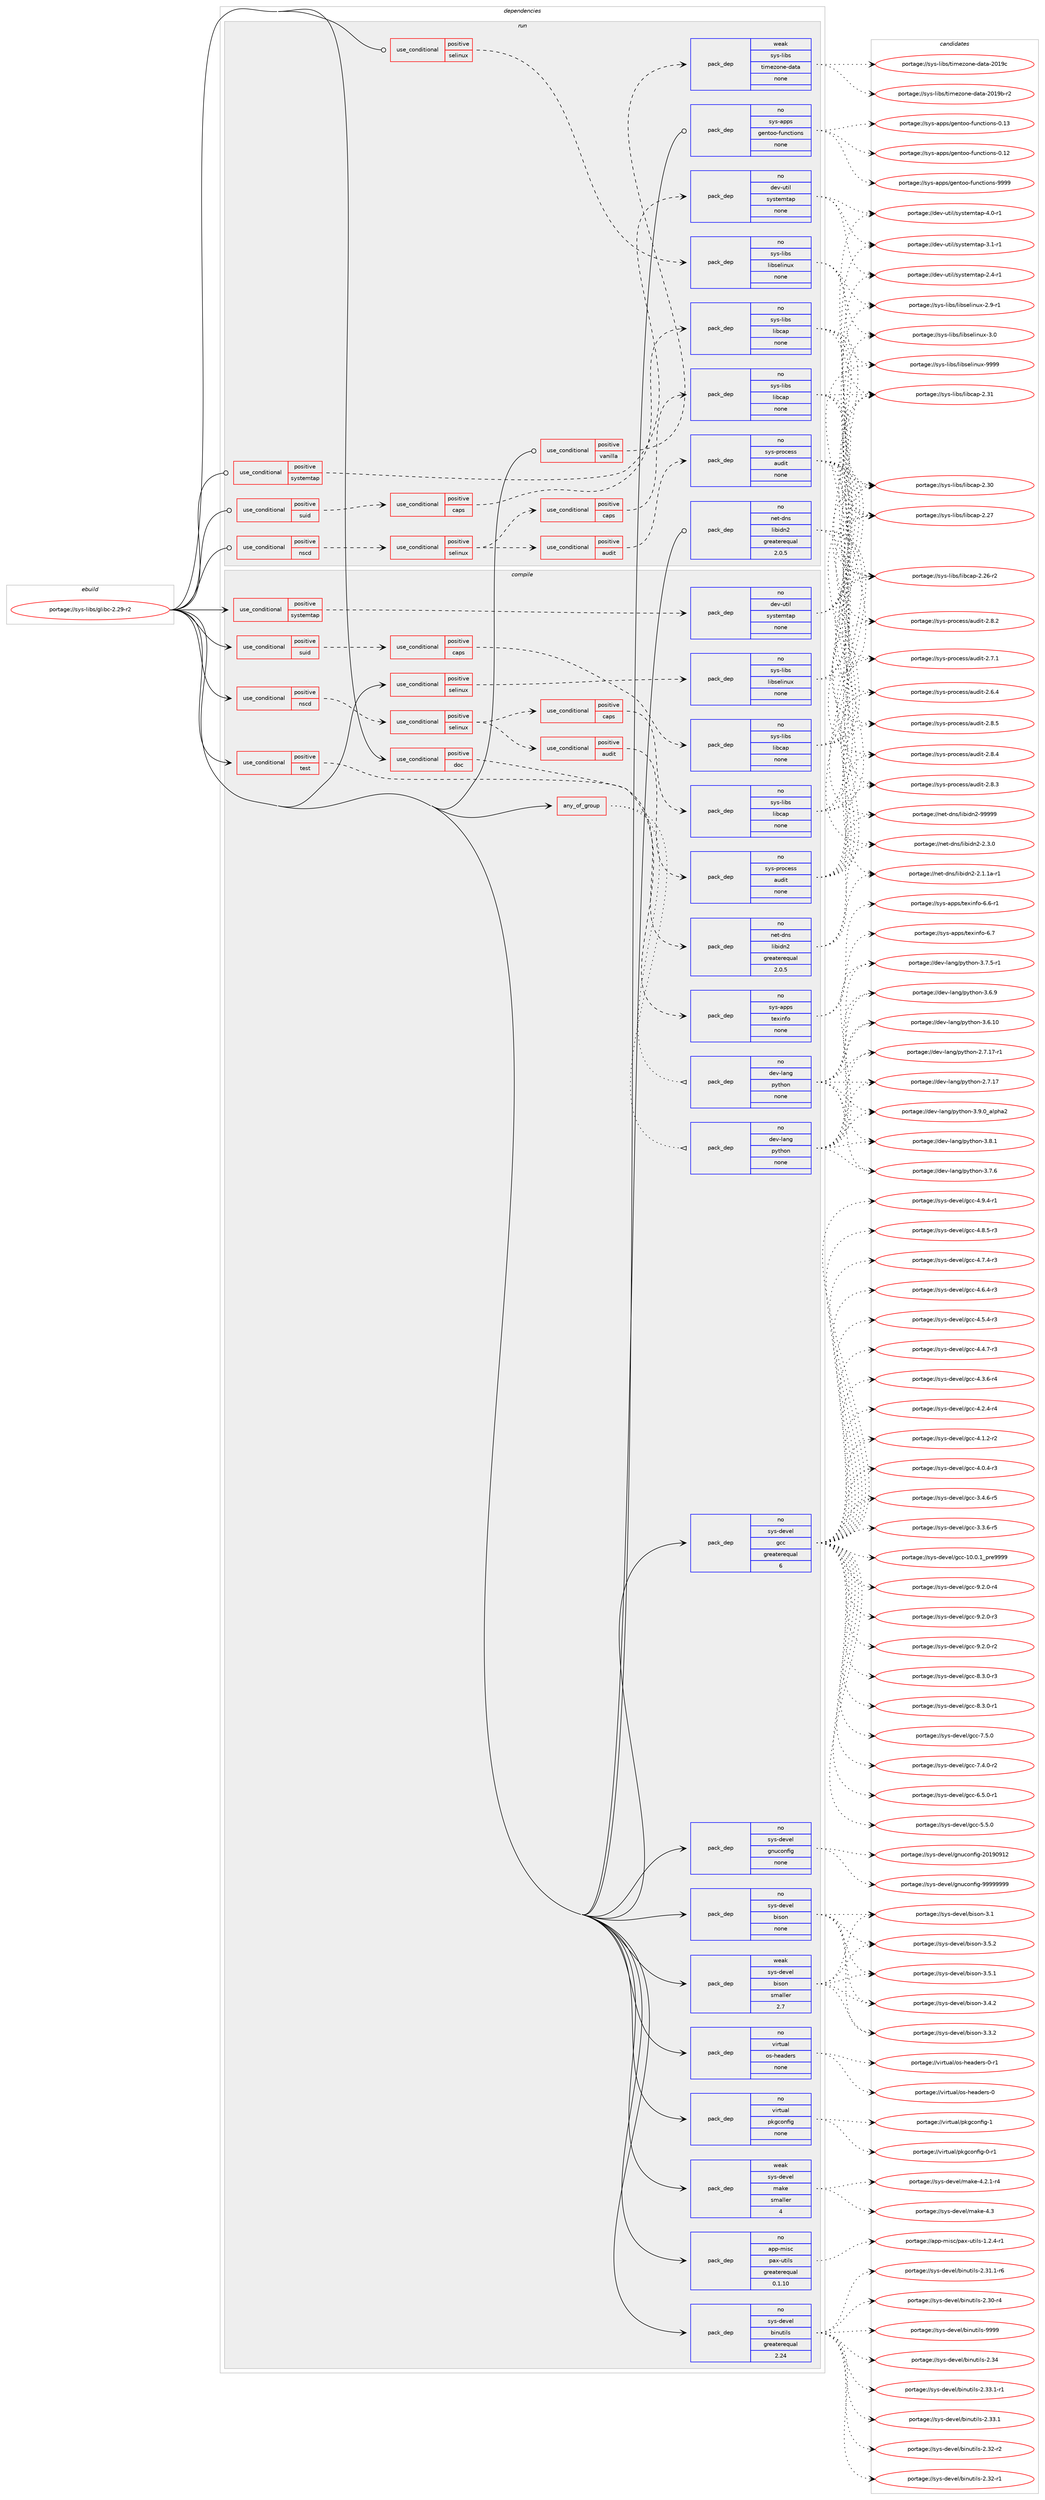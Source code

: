 digraph prolog {

# *************
# Graph options
# *************

newrank=true;
concentrate=true;
compound=true;
graph [rankdir=LR,fontname=Helvetica,fontsize=10,ranksep=1.5];#, ranksep=2.5, nodesep=0.2];
edge  [arrowhead=vee];
node  [fontname=Helvetica,fontsize=10];

# **********
# The ebuild
# **********

subgraph cluster_leftcol {
color=gray;
rank=same;
label=<<i>ebuild</i>>;
id [label="portage://sys-libs/glibc-2.29-r2", color=red, width=4, href="../sys-libs/glibc-2.29-r2.svg"];
}

# ****************
# The dependencies
# ****************

subgraph cluster_midcol {
color=gray;
label=<<i>dependencies</i>>;
subgraph cluster_compile {
fillcolor="#eeeeee";
style=filled;
label=<<i>compile</i>>;
subgraph any919 {
dependency43277 [label=<<TABLE BORDER="0" CELLBORDER="1" CELLSPACING="0" CELLPADDING="4"><TR><TD CELLPADDING="10">any_of_group</TD></TR></TABLE>>, shape=none, color=red];subgraph pack34028 {
dependency43278 [label=<<TABLE BORDER="0" CELLBORDER="1" CELLSPACING="0" CELLPADDING="4" WIDTH="220"><TR><TD ROWSPAN="6" CELLPADDING="30">pack_dep</TD></TR><TR><TD WIDTH="110">no</TD></TR><TR><TD>dev-lang</TD></TR><TR><TD>python</TD></TR><TR><TD>none</TD></TR><TR><TD></TD></TR></TABLE>>, shape=none, color=blue];
}
dependency43277:e -> dependency43278:w [weight=20,style="dotted",arrowhead="oinv"];
subgraph pack34029 {
dependency43279 [label=<<TABLE BORDER="0" CELLBORDER="1" CELLSPACING="0" CELLPADDING="4" WIDTH="220"><TR><TD ROWSPAN="6" CELLPADDING="30">pack_dep</TD></TR><TR><TD WIDTH="110">no</TD></TR><TR><TD>dev-lang</TD></TR><TR><TD>python</TD></TR><TR><TD>none</TD></TR><TR><TD></TD></TR></TABLE>>, shape=none, color=blue];
}
dependency43277:e -> dependency43279:w [weight=20,style="dotted",arrowhead="oinv"];
}
id:e -> dependency43277:w [weight=20,style="solid",arrowhead="vee"];
subgraph cond8274 {
dependency43280 [label=<<TABLE BORDER="0" CELLBORDER="1" CELLSPACING="0" CELLPADDING="4"><TR><TD ROWSPAN="3" CELLPADDING="10">use_conditional</TD></TR><TR><TD>positive</TD></TR><TR><TD>doc</TD></TR></TABLE>>, shape=none, color=red];
subgraph pack34030 {
dependency43281 [label=<<TABLE BORDER="0" CELLBORDER="1" CELLSPACING="0" CELLPADDING="4" WIDTH="220"><TR><TD ROWSPAN="6" CELLPADDING="30">pack_dep</TD></TR><TR><TD WIDTH="110">no</TD></TR><TR><TD>sys-apps</TD></TR><TR><TD>texinfo</TD></TR><TR><TD>none</TD></TR><TR><TD></TD></TR></TABLE>>, shape=none, color=blue];
}
dependency43280:e -> dependency43281:w [weight=20,style="dashed",arrowhead="vee"];
}
id:e -> dependency43280:w [weight=20,style="solid",arrowhead="vee"];
subgraph cond8275 {
dependency43282 [label=<<TABLE BORDER="0" CELLBORDER="1" CELLSPACING="0" CELLPADDING="4"><TR><TD ROWSPAN="3" CELLPADDING="10">use_conditional</TD></TR><TR><TD>positive</TD></TR><TR><TD>nscd</TD></TR></TABLE>>, shape=none, color=red];
subgraph cond8276 {
dependency43283 [label=<<TABLE BORDER="0" CELLBORDER="1" CELLSPACING="0" CELLPADDING="4"><TR><TD ROWSPAN="3" CELLPADDING="10">use_conditional</TD></TR><TR><TD>positive</TD></TR><TR><TD>selinux</TD></TR></TABLE>>, shape=none, color=red];
subgraph cond8277 {
dependency43284 [label=<<TABLE BORDER="0" CELLBORDER="1" CELLSPACING="0" CELLPADDING="4"><TR><TD ROWSPAN="3" CELLPADDING="10">use_conditional</TD></TR><TR><TD>positive</TD></TR><TR><TD>audit</TD></TR></TABLE>>, shape=none, color=red];
subgraph pack34031 {
dependency43285 [label=<<TABLE BORDER="0" CELLBORDER="1" CELLSPACING="0" CELLPADDING="4" WIDTH="220"><TR><TD ROWSPAN="6" CELLPADDING="30">pack_dep</TD></TR><TR><TD WIDTH="110">no</TD></TR><TR><TD>sys-process</TD></TR><TR><TD>audit</TD></TR><TR><TD>none</TD></TR><TR><TD></TD></TR></TABLE>>, shape=none, color=blue];
}
dependency43284:e -> dependency43285:w [weight=20,style="dashed",arrowhead="vee"];
}
dependency43283:e -> dependency43284:w [weight=20,style="dashed",arrowhead="vee"];
subgraph cond8278 {
dependency43286 [label=<<TABLE BORDER="0" CELLBORDER="1" CELLSPACING="0" CELLPADDING="4"><TR><TD ROWSPAN="3" CELLPADDING="10">use_conditional</TD></TR><TR><TD>positive</TD></TR><TR><TD>caps</TD></TR></TABLE>>, shape=none, color=red];
subgraph pack34032 {
dependency43287 [label=<<TABLE BORDER="0" CELLBORDER="1" CELLSPACING="0" CELLPADDING="4" WIDTH="220"><TR><TD ROWSPAN="6" CELLPADDING="30">pack_dep</TD></TR><TR><TD WIDTH="110">no</TD></TR><TR><TD>sys-libs</TD></TR><TR><TD>libcap</TD></TR><TR><TD>none</TD></TR><TR><TD></TD></TR></TABLE>>, shape=none, color=blue];
}
dependency43286:e -> dependency43287:w [weight=20,style="dashed",arrowhead="vee"];
}
dependency43283:e -> dependency43286:w [weight=20,style="dashed",arrowhead="vee"];
}
dependency43282:e -> dependency43283:w [weight=20,style="dashed",arrowhead="vee"];
}
id:e -> dependency43282:w [weight=20,style="solid",arrowhead="vee"];
subgraph cond8279 {
dependency43288 [label=<<TABLE BORDER="0" CELLBORDER="1" CELLSPACING="0" CELLPADDING="4"><TR><TD ROWSPAN="3" CELLPADDING="10">use_conditional</TD></TR><TR><TD>positive</TD></TR><TR><TD>selinux</TD></TR></TABLE>>, shape=none, color=red];
subgraph pack34033 {
dependency43289 [label=<<TABLE BORDER="0" CELLBORDER="1" CELLSPACING="0" CELLPADDING="4" WIDTH="220"><TR><TD ROWSPAN="6" CELLPADDING="30">pack_dep</TD></TR><TR><TD WIDTH="110">no</TD></TR><TR><TD>sys-libs</TD></TR><TR><TD>libselinux</TD></TR><TR><TD>none</TD></TR><TR><TD></TD></TR></TABLE>>, shape=none, color=blue];
}
dependency43288:e -> dependency43289:w [weight=20,style="dashed",arrowhead="vee"];
}
id:e -> dependency43288:w [weight=20,style="solid",arrowhead="vee"];
subgraph cond8280 {
dependency43290 [label=<<TABLE BORDER="0" CELLBORDER="1" CELLSPACING="0" CELLPADDING="4"><TR><TD ROWSPAN="3" CELLPADDING="10">use_conditional</TD></TR><TR><TD>positive</TD></TR><TR><TD>suid</TD></TR></TABLE>>, shape=none, color=red];
subgraph cond8281 {
dependency43291 [label=<<TABLE BORDER="0" CELLBORDER="1" CELLSPACING="0" CELLPADDING="4"><TR><TD ROWSPAN="3" CELLPADDING="10">use_conditional</TD></TR><TR><TD>positive</TD></TR><TR><TD>caps</TD></TR></TABLE>>, shape=none, color=red];
subgraph pack34034 {
dependency43292 [label=<<TABLE BORDER="0" CELLBORDER="1" CELLSPACING="0" CELLPADDING="4" WIDTH="220"><TR><TD ROWSPAN="6" CELLPADDING="30">pack_dep</TD></TR><TR><TD WIDTH="110">no</TD></TR><TR><TD>sys-libs</TD></TR><TR><TD>libcap</TD></TR><TR><TD>none</TD></TR><TR><TD></TD></TR></TABLE>>, shape=none, color=blue];
}
dependency43291:e -> dependency43292:w [weight=20,style="dashed",arrowhead="vee"];
}
dependency43290:e -> dependency43291:w [weight=20,style="dashed",arrowhead="vee"];
}
id:e -> dependency43290:w [weight=20,style="solid",arrowhead="vee"];
subgraph cond8282 {
dependency43293 [label=<<TABLE BORDER="0" CELLBORDER="1" CELLSPACING="0" CELLPADDING="4"><TR><TD ROWSPAN="3" CELLPADDING="10">use_conditional</TD></TR><TR><TD>positive</TD></TR><TR><TD>systemtap</TD></TR></TABLE>>, shape=none, color=red];
subgraph pack34035 {
dependency43294 [label=<<TABLE BORDER="0" CELLBORDER="1" CELLSPACING="0" CELLPADDING="4" WIDTH="220"><TR><TD ROWSPAN="6" CELLPADDING="30">pack_dep</TD></TR><TR><TD WIDTH="110">no</TD></TR><TR><TD>dev-util</TD></TR><TR><TD>systemtap</TD></TR><TR><TD>none</TD></TR><TR><TD></TD></TR></TABLE>>, shape=none, color=blue];
}
dependency43293:e -> dependency43294:w [weight=20,style="dashed",arrowhead="vee"];
}
id:e -> dependency43293:w [weight=20,style="solid",arrowhead="vee"];
subgraph cond8283 {
dependency43295 [label=<<TABLE BORDER="0" CELLBORDER="1" CELLSPACING="0" CELLPADDING="4"><TR><TD ROWSPAN="3" CELLPADDING="10">use_conditional</TD></TR><TR><TD>positive</TD></TR><TR><TD>test</TD></TR></TABLE>>, shape=none, color=red];
subgraph pack34036 {
dependency43296 [label=<<TABLE BORDER="0" CELLBORDER="1" CELLSPACING="0" CELLPADDING="4" WIDTH="220"><TR><TD ROWSPAN="6" CELLPADDING="30">pack_dep</TD></TR><TR><TD WIDTH="110">no</TD></TR><TR><TD>net-dns</TD></TR><TR><TD>libidn2</TD></TR><TR><TD>greaterequal</TD></TR><TR><TD>2.0.5</TD></TR></TABLE>>, shape=none, color=blue];
}
dependency43295:e -> dependency43296:w [weight=20,style="dashed",arrowhead="vee"];
}
id:e -> dependency43295:w [weight=20,style="solid",arrowhead="vee"];
subgraph pack34037 {
dependency43297 [label=<<TABLE BORDER="0" CELLBORDER="1" CELLSPACING="0" CELLPADDING="4" WIDTH="220"><TR><TD ROWSPAN="6" CELLPADDING="30">pack_dep</TD></TR><TR><TD WIDTH="110">no</TD></TR><TR><TD>app-misc</TD></TR><TR><TD>pax-utils</TD></TR><TR><TD>greaterequal</TD></TR><TR><TD>0.1.10</TD></TR></TABLE>>, shape=none, color=blue];
}
id:e -> dependency43297:w [weight=20,style="solid",arrowhead="vee"];
subgraph pack34038 {
dependency43298 [label=<<TABLE BORDER="0" CELLBORDER="1" CELLSPACING="0" CELLPADDING="4" WIDTH="220"><TR><TD ROWSPAN="6" CELLPADDING="30">pack_dep</TD></TR><TR><TD WIDTH="110">no</TD></TR><TR><TD>sys-devel</TD></TR><TR><TD>binutils</TD></TR><TR><TD>greaterequal</TD></TR><TR><TD>2.24</TD></TR></TABLE>>, shape=none, color=blue];
}
id:e -> dependency43298:w [weight=20,style="solid",arrowhead="vee"];
subgraph pack34039 {
dependency43299 [label=<<TABLE BORDER="0" CELLBORDER="1" CELLSPACING="0" CELLPADDING="4" WIDTH="220"><TR><TD ROWSPAN="6" CELLPADDING="30">pack_dep</TD></TR><TR><TD WIDTH="110">no</TD></TR><TR><TD>sys-devel</TD></TR><TR><TD>bison</TD></TR><TR><TD>none</TD></TR><TR><TD></TD></TR></TABLE>>, shape=none, color=blue];
}
id:e -> dependency43299:w [weight=20,style="solid",arrowhead="vee"];
subgraph pack34040 {
dependency43300 [label=<<TABLE BORDER="0" CELLBORDER="1" CELLSPACING="0" CELLPADDING="4" WIDTH="220"><TR><TD ROWSPAN="6" CELLPADDING="30">pack_dep</TD></TR><TR><TD WIDTH="110">no</TD></TR><TR><TD>sys-devel</TD></TR><TR><TD>gcc</TD></TR><TR><TD>greaterequal</TD></TR><TR><TD>6</TD></TR></TABLE>>, shape=none, color=blue];
}
id:e -> dependency43300:w [weight=20,style="solid",arrowhead="vee"];
subgraph pack34041 {
dependency43301 [label=<<TABLE BORDER="0" CELLBORDER="1" CELLSPACING="0" CELLPADDING="4" WIDTH="220"><TR><TD ROWSPAN="6" CELLPADDING="30">pack_dep</TD></TR><TR><TD WIDTH="110">no</TD></TR><TR><TD>sys-devel</TD></TR><TR><TD>gnuconfig</TD></TR><TR><TD>none</TD></TR><TR><TD></TD></TR></TABLE>>, shape=none, color=blue];
}
id:e -> dependency43301:w [weight=20,style="solid",arrowhead="vee"];
subgraph pack34042 {
dependency43302 [label=<<TABLE BORDER="0" CELLBORDER="1" CELLSPACING="0" CELLPADDING="4" WIDTH="220"><TR><TD ROWSPAN="6" CELLPADDING="30">pack_dep</TD></TR><TR><TD WIDTH="110">no</TD></TR><TR><TD>virtual</TD></TR><TR><TD>os-headers</TD></TR><TR><TD>none</TD></TR><TR><TD></TD></TR></TABLE>>, shape=none, color=blue];
}
id:e -> dependency43302:w [weight=20,style="solid",arrowhead="vee"];
subgraph pack34043 {
dependency43303 [label=<<TABLE BORDER="0" CELLBORDER="1" CELLSPACING="0" CELLPADDING="4" WIDTH="220"><TR><TD ROWSPAN="6" CELLPADDING="30">pack_dep</TD></TR><TR><TD WIDTH="110">no</TD></TR><TR><TD>virtual</TD></TR><TR><TD>pkgconfig</TD></TR><TR><TD>none</TD></TR><TR><TD></TD></TR></TABLE>>, shape=none, color=blue];
}
id:e -> dependency43303:w [weight=20,style="solid",arrowhead="vee"];
subgraph pack34044 {
dependency43304 [label=<<TABLE BORDER="0" CELLBORDER="1" CELLSPACING="0" CELLPADDING="4" WIDTH="220"><TR><TD ROWSPAN="6" CELLPADDING="30">pack_dep</TD></TR><TR><TD WIDTH="110">weak</TD></TR><TR><TD>sys-devel</TD></TR><TR><TD>bison</TD></TR><TR><TD>smaller</TD></TR><TR><TD>2.7</TD></TR></TABLE>>, shape=none, color=blue];
}
id:e -> dependency43304:w [weight=20,style="solid",arrowhead="vee"];
subgraph pack34045 {
dependency43305 [label=<<TABLE BORDER="0" CELLBORDER="1" CELLSPACING="0" CELLPADDING="4" WIDTH="220"><TR><TD ROWSPAN="6" CELLPADDING="30">pack_dep</TD></TR><TR><TD WIDTH="110">weak</TD></TR><TR><TD>sys-devel</TD></TR><TR><TD>make</TD></TR><TR><TD>smaller</TD></TR><TR><TD>4</TD></TR></TABLE>>, shape=none, color=blue];
}
id:e -> dependency43305:w [weight=20,style="solid",arrowhead="vee"];
}
subgraph cluster_compileandrun {
fillcolor="#eeeeee";
style=filled;
label=<<i>compile and run</i>>;
}
subgraph cluster_run {
fillcolor="#eeeeee";
style=filled;
label=<<i>run</i>>;
subgraph cond8284 {
dependency43306 [label=<<TABLE BORDER="0" CELLBORDER="1" CELLSPACING="0" CELLPADDING="4"><TR><TD ROWSPAN="3" CELLPADDING="10">use_conditional</TD></TR><TR><TD>positive</TD></TR><TR><TD>nscd</TD></TR></TABLE>>, shape=none, color=red];
subgraph cond8285 {
dependency43307 [label=<<TABLE BORDER="0" CELLBORDER="1" CELLSPACING="0" CELLPADDING="4"><TR><TD ROWSPAN="3" CELLPADDING="10">use_conditional</TD></TR><TR><TD>positive</TD></TR><TR><TD>selinux</TD></TR></TABLE>>, shape=none, color=red];
subgraph cond8286 {
dependency43308 [label=<<TABLE BORDER="0" CELLBORDER="1" CELLSPACING="0" CELLPADDING="4"><TR><TD ROWSPAN="3" CELLPADDING="10">use_conditional</TD></TR><TR><TD>positive</TD></TR><TR><TD>audit</TD></TR></TABLE>>, shape=none, color=red];
subgraph pack34046 {
dependency43309 [label=<<TABLE BORDER="0" CELLBORDER="1" CELLSPACING="0" CELLPADDING="4" WIDTH="220"><TR><TD ROWSPAN="6" CELLPADDING="30">pack_dep</TD></TR><TR><TD WIDTH="110">no</TD></TR><TR><TD>sys-process</TD></TR><TR><TD>audit</TD></TR><TR><TD>none</TD></TR><TR><TD></TD></TR></TABLE>>, shape=none, color=blue];
}
dependency43308:e -> dependency43309:w [weight=20,style="dashed",arrowhead="vee"];
}
dependency43307:e -> dependency43308:w [weight=20,style="dashed",arrowhead="vee"];
subgraph cond8287 {
dependency43310 [label=<<TABLE BORDER="0" CELLBORDER="1" CELLSPACING="0" CELLPADDING="4"><TR><TD ROWSPAN="3" CELLPADDING="10">use_conditional</TD></TR><TR><TD>positive</TD></TR><TR><TD>caps</TD></TR></TABLE>>, shape=none, color=red];
subgraph pack34047 {
dependency43311 [label=<<TABLE BORDER="0" CELLBORDER="1" CELLSPACING="0" CELLPADDING="4" WIDTH="220"><TR><TD ROWSPAN="6" CELLPADDING="30">pack_dep</TD></TR><TR><TD WIDTH="110">no</TD></TR><TR><TD>sys-libs</TD></TR><TR><TD>libcap</TD></TR><TR><TD>none</TD></TR><TR><TD></TD></TR></TABLE>>, shape=none, color=blue];
}
dependency43310:e -> dependency43311:w [weight=20,style="dashed",arrowhead="vee"];
}
dependency43307:e -> dependency43310:w [weight=20,style="dashed",arrowhead="vee"];
}
dependency43306:e -> dependency43307:w [weight=20,style="dashed",arrowhead="vee"];
}
id:e -> dependency43306:w [weight=20,style="solid",arrowhead="odot"];
subgraph cond8288 {
dependency43312 [label=<<TABLE BORDER="0" CELLBORDER="1" CELLSPACING="0" CELLPADDING="4"><TR><TD ROWSPAN="3" CELLPADDING="10">use_conditional</TD></TR><TR><TD>positive</TD></TR><TR><TD>selinux</TD></TR></TABLE>>, shape=none, color=red];
subgraph pack34048 {
dependency43313 [label=<<TABLE BORDER="0" CELLBORDER="1" CELLSPACING="0" CELLPADDING="4" WIDTH="220"><TR><TD ROWSPAN="6" CELLPADDING="30">pack_dep</TD></TR><TR><TD WIDTH="110">no</TD></TR><TR><TD>sys-libs</TD></TR><TR><TD>libselinux</TD></TR><TR><TD>none</TD></TR><TR><TD></TD></TR></TABLE>>, shape=none, color=blue];
}
dependency43312:e -> dependency43313:w [weight=20,style="dashed",arrowhead="vee"];
}
id:e -> dependency43312:w [weight=20,style="solid",arrowhead="odot"];
subgraph cond8289 {
dependency43314 [label=<<TABLE BORDER="0" CELLBORDER="1" CELLSPACING="0" CELLPADDING="4"><TR><TD ROWSPAN="3" CELLPADDING="10">use_conditional</TD></TR><TR><TD>positive</TD></TR><TR><TD>suid</TD></TR></TABLE>>, shape=none, color=red];
subgraph cond8290 {
dependency43315 [label=<<TABLE BORDER="0" CELLBORDER="1" CELLSPACING="0" CELLPADDING="4"><TR><TD ROWSPAN="3" CELLPADDING="10">use_conditional</TD></TR><TR><TD>positive</TD></TR><TR><TD>caps</TD></TR></TABLE>>, shape=none, color=red];
subgraph pack34049 {
dependency43316 [label=<<TABLE BORDER="0" CELLBORDER="1" CELLSPACING="0" CELLPADDING="4" WIDTH="220"><TR><TD ROWSPAN="6" CELLPADDING="30">pack_dep</TD></TR><TR><TD WIDTH="110">no</TD></TR><TR><TD>sys-libs</TD></TR><TR><TD>libcap</TD></TR><TR><TD>none</TD></TR><TR><TD></TD></TR></TABLE>>, shape=none, color=blue];
}
dependency43315:e -> dependency43316:w [weight=20,style="dashed",arrowhead="vee"];
}
dependency43314:e -> dependency43315:w [weight=20,style="dashed",arrowhead="vee"];
}
id:e -> dependency43314:w [weight=20,style="solid",arrowhead="odot"];
subgraph cond8291 {
dependency43317 [label=<<TABLE BORDER="0" CELLBORDER="1" CELLSPACING="0" CELLPADDING="4"><TR><TD ROWSPAN="3" CELLPADDING="10">use_conditional</TD></TR><TR><TD>positive</TD></TR><TR><TD>systemtap</TD></TR></TABLE>>, shape=none, color=red];
subgraph pack34050 {
dependency43318 [label=<<TABLE BORDER="0" CELLBORDER="1" CELLSPACING="0" CELLPADDING="4" WIDTH="220"><TR><TD ROWSPAN="6" CELLPADDING="30">pack_dep</TD></TR><TR><TD WIDTH="110">no</TD></TR><TR><TD>dev-util</TD></TR><TR><TD>systemtap</TD></TR><TR><TD>none</TD></TR><TR><TD></TD></TR></TABLE>>, shape=none, color=blue];
}
dependency43317:e -> dependency43318:w [weight=20,style="dashed",arrowhead="vee"];
}
id:e -> dependency43317:w [weight=20,style="solid",arrowhead="odot"];
subgraph cond8292 {
dependency43319 [label=<<TABLE BORDER="0" CELLBORDER="1" CELLSPACING="0" CELLPADDING="4"><TR><TD ROWSPAN="3" CELLPADDING="10">use_conditional</TD></TR><TR><TD>positive</TD></TR><TR><TD>vanilla</TD></TR></TABLE>>, shape=none, color=red];
subgraph pack34051 {
dependency43320 [label=<<TABLE BORDER="0" CELLBORDER="1" CELLSPACING="0" CELLPADDING="4" WIDTH="220"><TR><TD ROWSPAN="6" CELLPADDING="30">pack_dep</TD></TR><TR><TD WIDTH="110">weak</TD></TR><TR><TD>sys-libs</TD></TR><TR><TD>timezone-data</TD></TR><TR><TD>none</TD></TR><TR><TD></TD></TR></TABLE>>, shape=none, color=blue];
}
dependency43319:e -> dependency43320:w [weight=20,style="dashed",arrowhead="vee"];
}
id:e -> dependency43319:w [weight=20,style="solid",arrowhead="odot"];
subgraph pack34052 {
dependency43321 [label=<<TABLE BORDER="0" CELLBORDER="1" CELLSPACING="0" CELLPADDING="4" WIDTH="220"><TR><TD ROWSPAN="6" CELLPADDING="30">pack_dep</TD></TR><TR><TD WIDTH="110">no</TD></TR><TR><TD>net-dns</TD></TR><TR><TD>libidn2</TD></TR><TR><TD>greaterequal</TD></TR><TR><TD>2.0.5</TD></TR></TABLE>>, shape=none, color=blue];
}
id:e -> dependency43321:w [weight=20,style="solid",arrowhead="odot"];
subgraph pack34053 {
dependency43322 [label=<<TABLE BORDER="0" CELLBORDER="1" CELLSPACING="0" CELLPADDING="4" WIDTH="220"><TR><TD ROWSPAN="6" CELLPADDING="30">pack_dep</TD></TR><TR><TD WIDTH="110">no</TD></TR><TR><TD>sys-apps</TD></TR><TR><TD>gentoo-functions</TD></TR><TR><TD>none</TD></TR><TR><TD></TD></TR></TABLE>>, shape=none, color=blue];
}
id:e -> dependency43322:w [weight=20,style="solid",arrowhead="odot"];
}
}

# **************
# The candidates
# **************

subgraph cluster_choices {
rank=same;
color=gray;
label=<<i>candidates</i>>;

subgraph choice34028 {
color=black;
nodesep=1;
choice10010111845108971101034711212111610411111045514657464895971081121049750 [label="portage://dev-lang/python-3.9.0_alpha2", color=red, width=4,href="../dev-lang/python-3.9.0_alpha2.svg"];
choice100101118451089711010347112121116104111110455146564649 [label="portage://dev-lang/python-3.8.1", color=red, width=4,href="../dev-lang/python-3.8.1.svg"];
choice100101118451089711010347112121116104111110455146554654 [label="portage://dev-lang/python-3.7.6", color=red, width=4,href="../dev-lang/python-3.7.6.svg"];
choice1001011184510897110103471121211161041111104551465546534511449 [label="portage://dev-lang/python-3.7.5-r1", color=red, width=4,href="../dev-lang/python-3.7.5-r1.svg"];
choice100101118451089711010347112121116104111110455146544657 [label="portage://dev-lang/python-3.6.9", color=red, width=4,href="../dev-lang/python-3.6.9.svg"];
choice10010111845108971101034711212111610411111045514654464948 [label="portage://dev-lang/python-3.6.10", color=red, width=4,href="../dev-lang/python-3.6.10.svg"];
choice100101118451089711010347112121116104111110455046554649554511449 [label="portage://dev-lang/python-2.7.17-r1", color=red, width=4,href="../dev-lang/python-2.7.17-r1.svg"];
choice10010111845108971101034711212111610411111045504655464955 [label="portage://dev-lang/python-2.7.17", color=red, width=4,href="../dev-lang/python-2.7.17.svg"];
dependency43278:e -> choice10010111845108971101034711212111610411111045514657464895971081121049750:w [style=dotted,weight="100"];
dependency43278:e -> choice100101118451089711010347112121116104111110455146564649:w [style=dotted,weight="100"];
dependency43278:e -> choice100101118451089711010347112121116104111110455146554654:w [style=dotted,weight="100"];
dependency43278:e -> choice1001011184510897110103471121211161041111104551465546534511449:w [style=dotted,weight="100"];
dependency43278:e -> choice100101118451089711010347112121116104111110455146544657:w [style=dotted,weight="100"];
dependency43278:e -> choice10010111845108971101034711212111610411111045514654464948:w [style=dotted,weight="100"];
dependency43278:e -> choice100101118451089711010347112121116104111110455046554649554511449:w [style=dotted,weight="100"];
dependency43278:e -> choice10010111845108971101034711212111610411111045504655464955:w [style=dotted,weight="100"];
}
subgraph choice34029 {
color=black;
nodesep=1;
choice10010111845108971101034711212111610411111045514657464895971081121049750 [label="portage://dev-lang/python-3.9.0_alpha2", color=red, width=4,href="../dev-lang/python-3.9.0_alpha2.svg"];
choice100101118451089711010347112121116104111110455146564649 [label="portage://dev-lang/python-3.8.1", color=red, width=4,href="../dev-lang/python-3.8.1.svg"];
choice100101118451089711010347112121116104111110455146554654 [label="portage://dev-lang/python-3.7.6", color=red, width=4,href="../dev-lang/python-3.7.6.svg"];
choice1001011184510897110103471121211161041111104551465546534511449 [label="portage://dev-lang/python-3.7.5-r1", color=red, width=4,href="../dev-lang/python-3.7.5-r1.svg"];
choice100101118451089711010347112121116104111110455146544657 [label="portage://dev-lang/python-3.6.9", color=red, width=4,href="../dev-lang/python-3.6.9.svg"];
choice10010111845108971101034711212111610411111045514654464948 [label="portage://dev-lang/python-3.6.10", color=red, width=4,href="../dev-lang/python-3.6.10.svg"];
choice100101118451089711010347112121116104111110455046554649554511449 [label="portage://dev-lang/python-2.7.17-r1", color=red, width=4,href="../dev-lang/python-2.7.17-r1.svg"];
choice10010111845108971101034711212111610411111045504655464955 [label="portage://dev-lang/python-2.7.17", color=red, width=4,href="../dev-lang/python-2.7.17.svg"];
dependency43279:e -> choice10010111845108971101034711212111610411111045514657464895971081121049750:w [style=dotted,weight="100"];
dependency43279:e -> choice100101118451089711010347112121116104111110455146564649:w [style=dotted,weight="100"];
dependency43279:e -> choice100101118451089711010347112121116104111110455146554654:w [style=dotted,weight="100"];
dependency43279:e -> choice1001011184510897110103471121211161041111104551465546534511449:w [style=dotted,weight="100"];
dependency43279:e -> choice100101118451089711010347112121116104111110455146544657:w [style=dotted,weight="100"];
dependency43279:e -> choice10010111845108971101034711212111610411111045514654464948:w [style=dotted,weight="100"];
dependency43279:e -> choice100101118451089711010347112121116104111110455046554649554511449:w [style=dotted,weight="100"];
dependency43279:e -> choice10010111845108971101034711212111610411111045504655464955:w [style=dotted,weight="100"];
}
subgraph choice34030 {
color=black;
nodesep=1;
choice11512111545971121121154711610112010511010211145544655 [label="portage://sys-apps/texinfo-6.7", color=red, width=4,href="../sys-apps/texinfo-6.7.svg"];
choice115121115459711211211547116101120105110102111455446544511449 [label="portage://sys-apps/texinfo-6.6-r1", color=red, width=4,href="../sys-apps/texinfo-6.6-r1.svg"];
dependency43281:e -> choice11512111545971121121154711610112010511010211145544655:w [style=dotted,weight="100"];
dependency43281:e -> choice115121115459711211211547116101120105110102111455446544511449:w [style=dotted,weight="100"];
}
subgraph choice34031 {
color=black;
nodesep=1;
choice11512111545112114111991011151154797117100105116455046564653 [label="portage://sys-process/audit-2.8.5", color=red, width=4,href="../sys-process/audit-2.8.5.svg"];
choice11512111545112114111991011151154797117100105116455046564652 [label="portage://sys-process/audit-2.8.4", color=red, width=4,href="../sys-process/audit-2.8.4.svg"];
choice11512111545112114111991011151154797117100105116455046564651 [label="portage://sys-process/audit-2.8.3", color=red, width=4,href="../sys-process/audit-2.8.3.svg"];
choice11512111545112114111991011151154797117100105116455046564650 [label="portage://sys-process/audit-2.8.2", color=red, width=4,href="../sys-process/audit-2.8.2.svg"];
choice11512111545112114111991011151154797117100105116455046554649 [label="portage://sys-process/audit-2.7.1", color=red, width=4,href="../sys-process/audit-2.7.1.svg"];
choice11512111545112114111991011151154797117100105116455046544652 [label="portage://sys-process/audit-2.6.4", color=red, width=4,href="../sys-process/audit-2.6.4.svg"];
dependency43285:e -> choice11512111545112114111991011151154797117100105116455046564653:w [style=dotted,weight="100"];
dependency43285:e -> choice11512111545112114111991011151154797117100105116455046564652:w [style=dotted,weight="100"];
dependency43285:e -> choice11512111545112114111991011151154797117100105116455046564651:w [style=dotted,weight="100"];
dependency43285:e -> choice11512111545112114111991011151154797117100105116455046564650:w [style=dotted,weight="100"];
dependency43285:e -> choice11512111545112114111991011151154797117100105116455046554649:w [style=dotted,weight="100"];
dependency43285:e -> choice11512111545112114111991011151154797117100105116455046544652:w [style=dotted,weight="100"];
}
subgraph choice34032 {
color=black;
nodesep=1;
choice1151211154510810598115471081059899971124550465149 [label="portage://sys-libs/libcap-2.31", color=red, width=4,href="../sys-libs/libcap-2.31.svg"];
choice1151211154510810598115471081059899971124550465148 [label="portage://sys-libs/libcap-2.30", color=red, width=4,href="../sys-libs/libcap-2.30.svg"];
choice1151211154510810598115471081059899971124550465055 [label="portage://sys-libs/libcap-2.27", color=red, width=4,href="../sys-libs/libcap-2.27.svg"];
choice11512111545108105981154710810598999711245504650544511450 [label="portage://sys-libs/libcap-2.26-r2", color=red, width=4,href="../sys-libs/libcap-2.26-r2.svg"];
dependency43287:e -> choice1151211154510810598115471081059899971124550465149:w [style=dotted,weight="100"];
dependency43287:e -> choice1151211154510810598115471081059899971124550465148:w [style=dotted,weight="100"];
dependency43287:e -> choice1151211154510810598115471081059899971124550465055:w [style=dotted,weight="100"];
dependency43287:e -> choice11512111545108105981154710810598999711245504650544511450:w [style=dotted,weight="100"];
}
subgraph choice34033 {
color=black;
nodesep=1;
choice115121115451081059811547108105981151011081051101171204557575757 [label="portage://sys-libs/libselinux-9999", color=red, width=4,href="../sys-libs/libselinux-9999.svg"];
choice1151211154510810598115471081059811510110810511011712045514648 [label="portage://sys-libs/libselinux-3.0", color=red, width=4,href="../sys-libs/libselinux-3.0.svg"];
choice11512111545108105981154710810598115101108105110117120455046574511449 [label="portage://sys-libs/libselinux-2.9-r1", color=red, width=4,href="../sys-libs/libselinux-2.9-r1.svg"];
dependency43289:e -> choice115121115451081059811547108105981151011081051101171204557575757:w [style=dotted,weight="100"];
dependency43289:e -> choice1151211154510810598115471081059811510110810511011712045514648:w [style=dotted,weight="100"];
dependency43289:e -> choice11512111545108105981154710810598115101108105110117120455046574511449:w [style=dotted,weight="100"];
}
subgraph choice34034 {
color=black;
nodesep=1;
choice1151211154510810598115471081059899971124550465149 [label="portage://sys-libs/libcap-2.31", color=red, width=4,href="../sys-libs/libcap-2.31.svg"];
choice1151211154510810598115471081059899971124550465148 [label="portage://sys-libs/libcap-2.30", color=red, width=4,href="../sys-libs/libcap-2.30.svg"];
choice1151211154510810598115471081059899971124550465055 [label="portage://sys-libs/libcap-2.27", color=red, width=4,href="../sys-libs/libcap-2.27.svg"];
choice11512111545108105981154710810598999711245504650544511450 [label="portage://sys-libs/libcap-2.26-r2", color=red, width=4,href="../sys-libs/libcap-2.26-r2.svg"];
dependency43292:e -> choice1151211154510810598115471081059899971124550465149:w [style=dotted,weight="100"];
dependency43292:e -> choice1151211154510810598115471081059899971124550465148:w [style=dotted,weight="100"];
dependency43292:e -> choice1151211154510810598115471081059899971124550465055:w [style=dotted,weight="100"];
dependency43292:e -> choice11512111545108105981154710810598999711245504650544511450:w [style=dotted,weight="100"];
}
subgraph choice34035 {
color=black;
nodesep=1;
choice100101118451171161051084711512111511610110911697112455246484511449 [label="portage://dev-util/systemtap-4.0-r1", color=red, width=4,href="../dev-util/systemtap-4.0-r1.svg"];
choice100101118451171161051084711512111511610110911697112455146494511449 [label="portage://dev-util/systemtap-3.1-r1", color=red, width=4,href="../dev-util/systemtap-3.1-r1.svg"];
choice100101118451171161051084711512111511610110911697112455046524511449 [label="portage://dev-util/systemtap-2.4-r1", color=red, width=4,href="../dev-util/systemtap-2.4-r1.svg"];
dependency43294:e -> choice100101118451171161051084711512111511610110911697112455246484511449:w [style=dotted,weight="100"];
dependency43294:e -> choice100101118451171161051084711512111511610110911697112455146494511449:w [style=dotted,weight="100"];
dependency43294:e -> choice100101118451171161051084711512111511610110911697112455046524511449:w [style=dotted,weight="100"];
}
subgraph choice34036 {
color=black;
nodesep=1;
choice11010111645100110115471081059810510011050455757575757 [label="portage://net-dns/libidn2-99999", color=red, width=4,href="../net-dns/libidn2-99999.svg"];
choice11010111645100110115471081059810510011050455046514648 [label="portage://net-dns/libidn2-2.3.0", color=red, width=4,href="../net-dns/libidn2-2.3.0.svg"];
choice11010111645100110115471081059810510011050455046494649974511449 [label="portage://net-dns/libidn2-2.1.1a-r1", color=red, width=4,href="../net-dns/libidn2-2.1.1a-r1.svg"];
dependency43296:e -> choice11010111645100110115471081059810510011050455757575757:w [style=dotted,weight="100"];
dependency43296:e -> choice11010111645100110115471081059810510011050455046514648:w [style=dotted,weight="100"];
dependency43296:e -> choice11010111645100110115471081059810510011050455046494649974511449:w [style=dotted,weight="100"];
}
subgraph choice34037 {
color=black;
nodesep=1;
choice9711211245109105115994711297120451171161051081154549465046524511449 [label="portage://app-misc/pax-utils-1.2.4-r1", color=red, width=4,href="../app-misc/pax-utils-1.2.4-r1.svg"];
dependency43297:e -> choice9711211245109105115994711297120451171161051081154549465046524511449:w [style=dotted,weight="100"];
}
subgraph choice34038 {
color=black;
nodesep=1;
choice1151211154510010111810110847981051101171161051081154557575757 [label="portage://sys-devel/binutils-9999", color=red, width=4,href="../sys-devel/binutils-9999.svg"];
choice1151211154510010111810110847981051101171161051081154550465152 [label="portage://sys-devel/binutils-2.34", color=red, width=4,href="../sys-devel/binutils-2.34.svg"];
choice115121115451001011181011084798105110117116105108115455046515146494511449 [label="portage://sys-devel/binutils-2.33.1-r1", color=red, width=4,href="../sys-devel/binutils-2.33.1-r1.svg"];
choice11512111545100101118101108479810511011711610510811545504651514649 [label="portage://sys-devel/binutils-2.33.1", color=red, width=4,href="../sys-devel/binutils-2.33.1.svg"];
choice11512111545100101118101108479810511011711610510811545504651504511450 [label="portage://sys-devel/binutils-2.32-r2", color=red, width=4,href="../sys-devel/binutils-2.32-r2.svg"];
choice11512111545100101118101108479810511011711610510811545504651504511449 [label="portage://sys-devel/binutils-2.32-r1", color=red, width=4,href="../sys-devel/binutils-2.32-r1.svg"];
choice115121115451001011181011084798105110117116105108115455046514946494511454 [label="portage://sys-devel/binutils-2.31.1-r6", color=red, width=4,href="../sys-devel/binutils-2.31.1-r6.svg"];
choice11512111545100101118101108479810511011711610510811545504651484511452 [label="portage://sys-devel/binutils-2.30-r4", color=red, width=4,href="../sys-devel/binutils-2.30-r4.svg"];
dependency43298:e -> choice1151211154510010111810110847981051101171161051081154557575757:w [style=dotted,weight="100"];
dependency43298:e -> choice1151211154510010111810110847981051101171161051081154550465152:w [style=dotted,weight="100"];
dependency43298:e -> choice115121115451001011181011084798105110117116105108115455046515146494511449:w [style=dotted,weight="100"];
dependency43298:e -> choice11512111545100101118101108479810511011711610510811545504651514649:w [style=dotted,weight="100"];
dependency43298:e -> choice11512111545100101118101108479810511011711610510811545504651504511450:w [style=dotted,weight="100"];
dependency43298:e -> choice11512111545100101118101108479810511011711610510811545504651504511449:w [style=dotted,weight="100"];
dependency43298:e -> choice115121115451001011181011084798105110117116105108115455046514946494511454:w [style=dotted,weight="100"];
dependency43298:e -> choice11512111545100101118101108479810511011711610510811545504651484511452:w [style=dotted,weight="100"];
}
subgraph choice34039 {
color=black;
nodesep=1;
choice115121115451001011181011084798105115111110455146534650 [label="portage://sys-devel/bison-3.5.2", color=red, width=4,href="../sys-devel/bison-3.5.2.svg"];
choice115121115451001011181011084798105115111110455146534649 [label="portage://sys-devel/bison-3.5.1", color=red, width=4,href="../sys-devel/bison-3.5.1.svg"];
choice115121115451001011181011084798105115111110455146524650 [label="portage://sys-devel/bison-3.4.2", color=red, width=4,href="../sys-devel/bison-3.4.2.svg"];
choice115121115451001011181011084798105115111110455146514650 [label="portage://sys-devel/bison-3.3.2", color=red, width=4,href="../sys-devel/bison-3.3.2.svg"];
choice11512111545100101118101108479810511511111045514649 [label="portage://sys-devel/bison-3.1", color=red, width=4,href="../sys-devel/bison-3.1.svg"];
dependency43299:e -> choice115121115451001011181011084798105115111110455146534650:w [style=dotted,weight="100"];
dependency43299:e -> choice115121115451001011181011084798105115111110455146534649:w [style=dotted,weight="100"];
dependency43299:e -> choice115121115451001011181011084798105115111110455146524650:w [style=dotted,weight="100"];
dependency43299:e -> choice115121115451001011181011084798105115111110455146514650:w [style=dotted,weight="100"];
dependency43299:e -> choice11512111545100101118101108479810511511111045514649:w [style=dotted,weight="100"];
}
subgraph choice34040 {
color=black;
nodesep=1;
choice115121115451001011181011084710399994557465046484511452 [label="portage://sys-devel/gcc-9.2.0-r4", color=red, width=4,href="../sys-devel/gcc-9.2.0-r4.svg"];
choice115121115451001011181011084710399994557465046484511451 [label="portage://sys-devel/gcc-9.2.0-r3", color=red, width=4,href="../sys-devel/gcc-9.2.0-r3.svg"];
choice115121115451001011181011084710399994557465046484511450 [label="portage://sys-devel/gcc-9.2.0-r2", color=red, width=4,href="../sys-devel/gcc-9.2.0-r2.svg"];
choice115121115451001011181011084710399994556465146484511451 [label="portage://sys-devel/gcc-8.3.0-r3", color=red, width=4,href="../sys-devel/gcc-8.3.0-r3.svg"];
choice115121115451001011181011084710399994556465146484511449 [label="portage://sys-devel/gcc-8.3.0-r1", color=red, width=4,href="../sys-devel/gcc-8.3.0-r1.svg"];
choice11512111545100101118101108471039999455546534648 [label="portage://sys-devel/gcc-7.5.0", color=red, width=4,href="../sys-devel/gcc-7.5.0.svg"];
choice115121115451001011181011084710399994555465246484511450 [label="portage://sys-devel/gcc-7.4.0-r2", color=red, width=4,href="../sys-devel/gcc-7.4.0-r2.svg"];
choice115121115451001011181011084710399994554465346484511449 [label="portage://sys-devel/gcc-6.5.0-r1", color=red, width=4,href="../sys-devel/gcc-6.5.0-r1.svg"];
choice11512111545100101118101108471039999455346534648 [label="portage://sys-devel/gcc-5.5.0", color=red, width=4,href="../sys-devel/gcc-5.5.0.svg"];
choice115121115451001011181011084710399994552465746524511449 [label="portage://sys-devel/gcc-4.9.4-r1", color=red, width=4,href="../sys-devel/gcc-4.9.4-r1.svg"];
choice115121115451001011181011084710399994552465646534511451 [label="portage://sys-devel/gcc-4.8.5-r3", color=red, width=4,href="../sys-devel/gcc-4.8.5-r3.svg"];
choice115121115451001011181011084710399994552465546524511451 [label="portage://sys-devel/gcc-4.7.4-r3", color=red, width=4,href="../sys-devel/gcc-4.7.4-r3.svg"];
choice115121115451001011181011084710399994552465446524511451 [label="portage://sys-devel/gcc-4.6.4-r3", color=red, width=4,href="../sys-devel/gcc-4.6.4-r3.svg"];
choice115121115451001011181011084710399994552465346524511451 [label="portage://sys-devel/gcc-4.5.4-r3", color=red, width=4,href="../sys-devel/gcc-4.5.4-r3.svg"];
choice115121115451001011181011084710399994552465246554511451 [label="portage://sys-devel/gcc-4.4.7-r3", color=red, width=4,href="../sys-devel/gcc-4.4.7-r3.svg"];
choice115121115451001011181011084710399994552465146544511452 [label="portage://sys-devel/gcc-4.3.6-r4", color=red, width=4,href="../sys-devel/gcc-4.3.6-r4.svg"];
choice115121115451001011181011084710399994552465046524511452 [label="portage://sys-devel/gcc-4.2.4-r4", color=red, width=4,href="../sys-devel/gcc-4.2.4-r4.svg"];
choice115121115451001011181011084710399994552464946504511450 [label="portage://sys-devel/gcc-4.1.2-r2", color=red, width=4,href="../sys-devel/gcc-4.1.2-r2.svg"];
choice115121115451001011181011084710399994552464846524511451 [label="portage://sys-devel/gcc-4.0.4-r3", color=red, width=4,href="../sys-devel/gcc-4.0.4-r3.svg"];
choice115121115451001011181011084710399994551465246544511453 [label="portage://sys-devel/gcc-3.4.6-r5", color=red, width=4,href="../sys-devel/gcc-3.4.6-r5.svg"];
choice115121115451001011181011084710399994551465146544511453 [label="portage://sys-devel/gcc-3.3.6-r5", color=red, width=4,href="../sys-devel/gcc-3.3.6-r5.svg"];
choice11512111545100101118101108471039999454948464846499511211410157575757 [label="portage://sys-devel/gcc-10.0.1_pre9999", color=red, width=4,href="../sys-devel/gcc-10.0.1_pre9999.svg"];
dependency43300:e -> choice115121115451001011181011084710399994557465046484511452:w [style=dotted,weight="100"];
dependency43300:e -> choice115121115451001011181011084710399994557465046484511451:w [style=dotted,weight="100"];
dependency43300:e -> choice115121115451001011181011084710399994557465046484511450:w [style=dotted,weight="100"];
dependency43300:e -> choice115121115451001011181011084710399994556465146484511451:w [style=dotted,weight="100"];
dependency43300:e -> choice115121115451001011181011084710399994556465146484511449:w [style=dotted,weight="100"];
dependency43300:e -> choice11512111545100101118101108471039999455546534648:w [style=dotted,weight="100"];
dependency43300:e -> choice115121115451001011181011084710399994555465246484511450:w [style=dotted,weight="100"];
dependency43300:e -> choice115121115451001011181011084710399994554465346484511449:w [style=dotted,weight="100"];
dependency43300:e -> choice11512111545100101118101108471039999455346534648:w [style=dotted,weight="100"];
dependency43300:e -> choice115121115451001011181011084710399994552465746524511449:w [style=dotted,weight="100"];
dependency43300:e -> choice115121115451001011181011084710399994552465646534511451:w [style=dotted,weight="100"];
dependency43300:e -> choice115121115451001011181011084710399994552465546524511451:w [style=dotted,weight="100"];
dependency43300:e -> choice115121115451001011181011084710399994552465446524511451:w [style=dotted,weight="100"];
dependency43300:e -> choice115121115451001011181011084710399994552465346524511451:w [style=dotted,weight="100"];
dependency43300:e -> choice115121115451001011181011084710399994552465246554511451:w [style=dotted,weight="100"];
dependency43300:e -> choice115121115451001011181011084710399994552465146544511452:w [style=dotted,weight="100"];
dependency43300:e -> choice115121115451001011181011084710399994552465046524511452:w [style=dotted,weight="100"];
dependency43300:e -> choice115121115451001011181011084710399994552464946504511450:w [style=dotted,weight="100"];
dependency43300:e -> choice115121115451001011181011084710399994552464846524511451:w [style=dotted,weight="100"];
dependency43300:e -> choice115121115451001011181011084710399994551465246544511453:w [style=dotted,weight="100"];
dependency43300:e -> choice115121115451001011181011084710399994551465146544511453:w [style=dotted,weight="100"];
dependency43300:e -> choice11512111545100101118101108471039999454948464846499511211410157575757:w [style=dotted,weight="100"];
}
subgraph choice34041 {
color=black;
nodesep=1;
choice115121115451001011181011084710311011799111110102105103455757575757575757 [label="portage://sys-devel/gnuconfig-99999999", color=red, width=4,href="../sys-devel/gnuconfig-99999999.svg"];
choice115121115451001011181011084710311011799111110102105103455048495748574950 [label="portage://sys-devel/gnuconfig-20190912", color=red, width=4,href="../sys-devel/gnuconfig-20190912.svg"];
dependency43301:e -> choice115121115451001011181011084710311011799111110102105103455757575757575757:w [style=dotted,weight="100"];
dependency43301:e -> choice115121115451001011181011084710311011799111110102105103455048495748574950:w [style=dotted,weight="100"];
}
subgraph choice34042 {
color=black;
nodesep=1;
choice1181051141161179710847111115451041019710010111411545484511449 [label="portage://virtual/os-headers-0-r1", color=red, width=4,href="../virtual/os-headers-0-r1.svg"];
choice118105114116117971084711111545104101971001011141154548 [label="portage://virtual/os-headers-0", color=red, width=4,href="../virtual/os-headers-0.svg"];
dependency43302:e -> choice1181051141161179710847111115451041019710010111411545484511449:w [style=dotted,weight="100"];
dependency43302:e -> choice118105114116117971084711111545104101971001011141154548:w [style=dotted,weight="100"];
}
subgraph choice34043 {
color=black;
nodesep=1;
choice1181051141161179710847112107103991111101021051034549 [label="portage://virtual/pkgconfig-1", color=red, width=4,href="../virtual/pkgconfig-1.svg"];
choice11810511411611797108471121071039911111010210510345484511449 [label="portage://virtual/pkgconfig-0-r1", color=red, width=4,href="../virtual/pkgconfig-0-r1.svg"];
dependency43303:e -> choice1181051141161179710847112107103991111101021051034549:w [style=dotted,weight="100"];
dependency43303:e -> choice11810511411611797108471121071039911111010210510345484511449:w [style=dotted,weight="100"];
}
subgraph choice34044 {
color=black;
nodesep=1;
choice115121115451001011181011084798105115111110455146534650 [label="portage://sys-devel/bison-3.5.2", color=red, width=4,href="../sys-devel/bison-3.5.2.svg"];
choice115121115451001011181011084798105115111110455146534649 [label="portage://sys-devel/bison-3.5.1", color=red, width=4,href="../sys-devel/bison-3.5.1.svg"];
choice115121115451001011181011084798105115111110455146524650 [label="portage://sys-devel/bison-3.4.2", color=red, width=4,href="../sys-devel/bison-3.4.2.svg"];
choice115121115451001011181011084798105115111110455146514650 [label="portage://sys-devel/bison-3.3.2", color=red, width=4,href="../sys-devel/bison-3.3.2.svg"];
choice11512111545100101118101108479810511511111045514649 [label="portage://sys-devel/bison-3.1", color=red, width=4,href="../sys-devel/bison-3.1.svg"];
dependency43304:e -> choice115121115451001011181011084798105115111110455146534650:w [style=dotted,weight="100"];
dependency43304:e -> choice115121115451001011181011084798105115111110455146534649:w [style=dotted,weight="100"];
dependency43304:e -> choice115121115451001011181011084798105115111110455146524650:w [style=dotted,weight="100"];
dependency43304:e -> choice115121115451001011181011084798105115111110455146514650:w [style=dotted,weight="100"];
dependency43304:e -> choice11512111545100101118101108479810511511111045514649:w [style=dotted,weight="100"];
}
subgraph choice34045 {
color=black;
nodesep=1;
choice11512111545100101118101108471099710710145524651 [label="portage://sys-devel/make-4.3", color=red, width=4,href="../sys-devel/make-4.3.svg"];
choice1151211154510010111810110847109971071014552465046494511452 [label="portage://sys-devel/make-4.2.1-r4", color=red, width=4,href="../sys-devel/make-4.2.1-r4.svg"];
dependency43305:e -> choice11512111545100101118101108471099710710145524651:w [style=dotted,weight="100"];
dependency43305:e -> choice1151211154510010111810110847109971071014552465046494511452:w [style=dotted,weight="100"];
}
subgraph choice34046 {
color=black;
nodesep=1;
choice11512111545112114111991011151154797117100105116455046564653 [label="portage://sys-process/audit-2.8.5", color=red, width=4,href="../sys-process/audit-2.8.5.svg"];
choice11512111545112114111991011151154797117100105116455046564652 [label="portage://sys-process/audit-2.8.4", color=red, width=4,href="../sys-process/audit-2.8.4.svg"];
choice11512111545112114111991011151154797117100105116455046564651 [label="portage://sys-process/audit-2.8.3", color=red, width=4,href="../sys-process/audit-2.8.3.svg"];
choice11512111545112114111991011151154797117100105116455046564650 [label="portage://sys-process/audit-2.8.2", color=red, width=4,href="../sys-process/audit-2.8.2.svg"];
choice11512111545112114111991011151154797117100105116455046554649 [label="portage://sys-process/audit-2.7.1", color=red, width=4,href="../sys-process/audit-2.7.1.svg"];
choice11512111545112114111991011151154797117100105116455046544652 [label="portage://sys-process/audit-2.6.4", color=red, width=4,href="../sys-process/audit-2.6.4.svg"];
dependency43309:e -> choice11512111545112114111991011151154797117100105116455046564653:w [style=dotted,weight="100"];
dependency43309:e -> choice11512111545112114111991011151154797117100105116455046564652:w [style=dotted,weight="100"];
dependency43309:e -> choice11512111545112114111991011151154797117100105116455046564651:w [style=dotted,weight="100"];
dependency43309:e -> choice11512111545112114111991011151154797117100105116455046564650:w [style=dotted,weight="100"];
dependency43309:e -> choice11512111545112114111991011151154797117100105116455046554649:w [style=dotted,weight="100"];
dependency43309:e -> choice11512111545112114111991011151154797117100105116455046544652:w [style=dotted,weight="100"];
}
subgraph choice34047 {
color=black;
nodesep=1;
choice1151211154510810598115471081059899971124550465149 [label="portage://sys-libs/libcap-2.31", color=red, width=4,href="../sys-libs/libcap-2.31.svg"];
choice1151211154510810598115471081059899971124550465148 [label="portage://sys-libs/libcap-2.30", color=red, width=4,href="../sys-libs/libcap-2.30.svg"];
choice1151211154510810598115471081059899971124550465055 [label="portage://sys-libs/libcap-2.27", color=red, width=4,href="../sys-libs/libcap-2.27.svg"];
choice11512111545108105981154710810598999711245504650544511450 [label="portage://sys-libs/libcap-2.26-r2", color=red, width=4,href="../sys-libs/libcap-2.26-r2.svg"];
dependency43311:e -> choice1151211154510810598115471081059899971124550465149:w [style=dotted,weight="100"];
dependency43311:e -> choice1151211154510810598115471081059899971124550465148:w [style=dotted,weight="100"];
dependency43311:e -> choice1151211154510810598115471081059899971124550465055:w [style=dotted,weight="100"];
dependency43311:e -> choice11512111545108105981154710810598999711245504650544511450:w [style=dotted,weight="100"];
}
subgraph choice34048 {
color=black;
nodesep=1;
choice115121115451081059811547108105981151011081051101171204557575757 [label="portage://sys-libs/libselinux-9999", color=red, width=4,href="../sys-libs/libselinux-9999.svg"];
choice1151211154510810598115471081059811510110810511011712045514648 [label="portage://sys-libs/libselinux-3.0", color=red, width=4,href="../sys-libs/libselinux-3.0.svg"];
choice11512111545108105981154710810598115101108105110117120455046574511449 [label="portage://sys-libs/libselinux-2.9-r1", color=red, width=4,href="../sys-libs/libselinux-2.9-r1.svg"];
dependency43313:e -> choice115121115451081059811547108105981151011081051101171204557575757:w [style=dotted,weight="100"];
dependency43313:e -> choice1151211154510810598115471081059811510110810511011712045514648:w [style=dotted,weight="100"];
dependency43313:e -> choice11512111545108105981154710810598115101108105110117120455046574511449:w [style=dotted,weight="100"];
}
subgraph choice34049 {
color=black;
nodesep=1;
choice1151211154510810598115471081059899971124550465149 [label="portage://sys-libs/libcap-2.31", color=red, width=4,href="../sys-libs/libcap-2.31.svg"];
choice1151211154510810598115471081059899971124550465148 [label="portage://sys-libs/libcap-2.30", color=red, width=4,href="../sys-libs/libcap-2.30.svg"];
choice1151211154510810598115471081059899971124550465055 [label="portage://sys-libs/libcap-2.27", color=red, width=4,href="../sys-libs/libcap-2.27.svg"];
choice11512111545108105981154710810598999711245504650544511450 [label="portage://sys-libs/libcap-2.26-r2", color=red, width=4,href="../sys-libs/libcap-2.26-r2.svg"];
dependency43316:e -> choice1151211154510810598115471081059899971124550465149:w [style=dotted,weight="100"];
dependency43316:e -> choice1151211154510810598115471081059899971124550465148:w [style=dotted,weight="100"];
dependency43316:e -> choice1151211154510810598115471081059899971124550465055:w [style=dotted,weight="100"];
dependency43316:e -> choice11512111545108105981154710810598999711245504650544511450:w [style=dotted,weight="100"];
}
subgraph choice34050 {
color=black;
nodesep=1;
choice100101118451171161051084711512111511610110911697112455246484511449 [label="portage://dev-util/systemtap-4.0-r1", color=red, width=4,href="../dev-util/systemtap-4.0-r1.svg"];
choice100101118451171161051084711512111511610110911697112455146494511449 [label="portage://dev-util/systemtap-3.1-r1", color=red, width=4,href="../dev-util/systemtap-3.1-r1.svg"];
choice100101118451171161051084711512111511610110911697112455046524511449 [label="portage://dev-util/systemtap-2.4-r1", color=red, width=4,href="../dev-util/systemtap-2.4-r1.svg"];
dependency43318:e -> choice100101118451171161051084711512111511610110911697112455246484511449:w [style=dotted,weight="100"];
dependency43318:e -> choice100101118451171161051084711512111511610110911697112455146494511449:w [style=dotted,weight="100"];
dependency43318:e -> choice100101118451171161051084711512111511610110911697112455046524511449:w [style=dotted,weight="100"];
}
subgraph choice34051 {
color=black;
nodesep=1;
choice115121115451081059811547116105109101122111110101451009711697455048495799 [label="portage://sys-libs/timezone-data-2019c", color=red, width=4,href="../sys-libs/timezone-data-2019c.svg"];
choice1151211154510810598115471161051091011221111101014510097116974550484957984511450 [label="portage://sys-libs/timezone-data-2019b-r2", color=red, width=4,href="../sys-libs/timezone-data-2019b-r2.svg"];
dependency43320:e -> choice115121115451081059811547116105109101122111110101451009711697455048495799:w [style=dotted,weight="100"];
dependency43320:e -> choice1151211154510810598115471161051091011221111101014510097116974550484957984511450:w [style=dotted,weight="100"];
}
subgraph choice34052 {
color=black;
nodesep=1;
choice11010111645100110115471081059810510011050455757575757 [label="portage://net-dns/libidn2-99999", color=red, width=4,href="../net-dns/libidn2-99999.svg"];
choice11010111645100110115471081059810510011050455046514648 [label="portage://net-dns/libidn2-2.3.0", color=red, width=4,href="../net-dns/libidn2-2.3.0.svg"];
choice11010111645100110115471081059810510011050455046494649974511449 [label="portage://net-dns/libidn2-2.1.1a-r1", color=red, width=4,href="../net-dns/libidn2-2.1.1a-r1.svg"];
dependency43321:e -> choice11010111645100110115471081059810510011050455757575757:w [style=dotted,weight="100"];
dependency43321:e -> choice11010111645100110115471081059810510011050455046514648:w [style=dotted,weight="100"];
dependency43321:e -> choice11010111645100110115471081059810510011050455046494649974511449:w [style=dotted,weight="100"];
}
subgraph choice34053 {
color=black;
nodesep=1;
choice11512111545971121121154710310111011611111145102117110991161051111101154557575757 [label="portage://sys-apps/gentoo-functions-9999", color=red, width=4,href="../sys-apps/gentoo-functions-9999.svg"];
choice11512111545971121121154710310111011611111145102117110991161051111101154548464951 [label="portage://sys-apps/gentoo-functions-0.13", color=red, width=4,href="../sys-apps/gentoo-functions-0.13.svg"];
choice11512111545971121121154710310111011611111145102117110991161051111101154548464950 [label="portage://sys-apps/gentoo-functions-0.12", color=red, width=4,href="../sys-apps/gentoo-functions-0.12.svg"];
dependency43322:e -> choice11512111545971121121154710310111011611111145102117110991161051111101154557575757:w [style=dotted,weight="100"];
dependency43322:e -> choice11512111545971121121154710310111011611111145102117110991161051111101154548464951:w [style=dotted,weight="100"];
dependency43322:e -> choice11512111545971121121154710310111011611111145102117110991161051111101154548464950:w [style=dotted,weight="100"];
}
}

}
